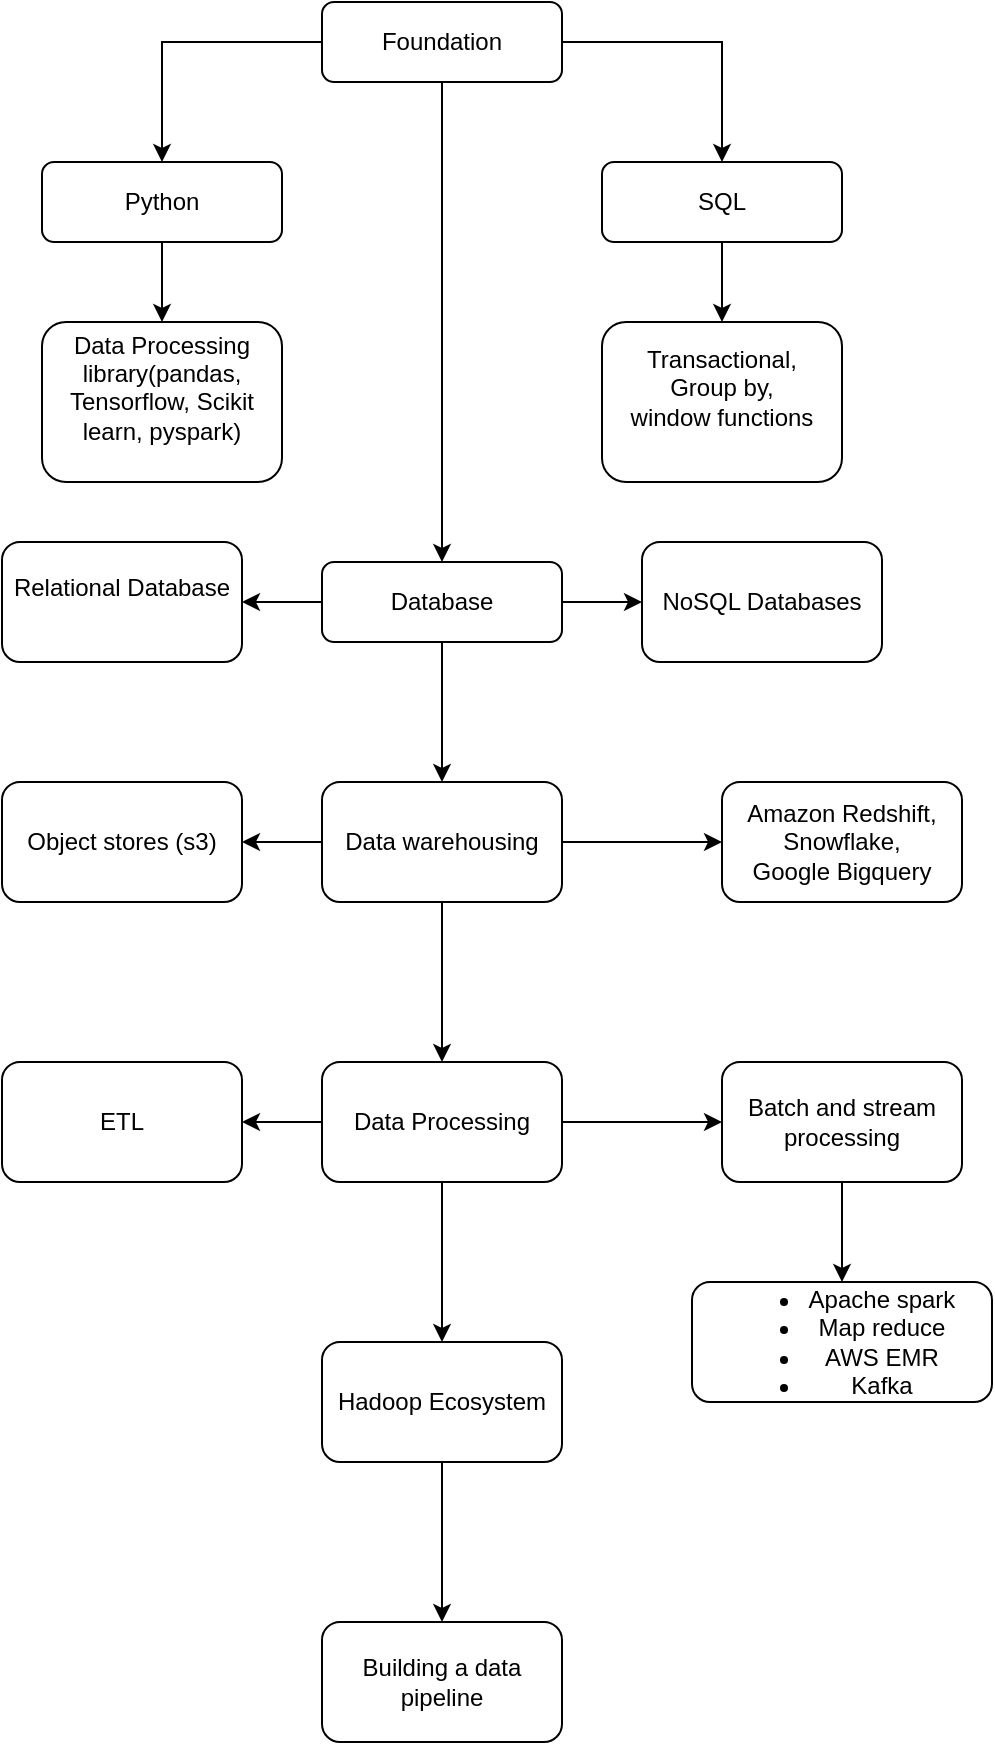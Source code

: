 <mxfile version="24.3.1" type="device">
  <diagram id="C5RBs43oDa-KdzZeNtuy" name="Page-1">
    <mxGraphModel dx="880" dy="481" grid="1" gridSize="10" guides="1" tooltips="1" connect="1" arrows="1" fold="1" page="1" pageScale="1" pageWidth="827" pageHeight="1169" math="0" shadow="0">
      <root>
        <mxCell id="WIyWlLk6GJQsqaUBKTNV-0" />
        <mxCell id="WIyWlLk6GJQsqaUBKTNV-1" parent="WIyWlLk6GJQsqaUBKTNV-0" />
        <mxCell id="kbwg7CoSisO7idz7Fo6P-8" style="edgeStyle=orthogonalEdgeStyle;rounded=0;orthogonalLoop=1;jettySize=auto;html=1;entryX=0.5;entryY=0;entryDx=0;entryDy=0;" edge="1" parent="WIyWlLk6GJQsqaUBKTNV-1" source="WIyWlLk6GJQsqaUBKTNV-3" target="WIyWlLk6GJQsqaUBKTNV-7">
          <mxGeometry relative="1" as="geometry" />
        </mxCell>
        <mxCell id="kbwg7CoSisO7idz7Fo6P-9" style="edgeStyle=orthogonalEdgeStyle;rounded=0;orthogonalLoop=1;jettySize=auto;html=1;" edge="1" parent="WIyWlLk6GJQsqaUBKTNV-1" source="WIyWlLk6GJQsqaUBKTNV-3" target="kbwg7CoSisO7idz7Fo6P-0">
          <mxGeometry relative="1" as="geometry" />
        </mxCell>
        <mxCell id="kbwg7CoSisO7idz7Fo6P-17" style="edgeStyle=orthogonalEdgeStyle;rounded=0;orthogonalLoop=1;jettySize=auto;html=1;entryX=0.5;entryY=0;entryDx=0;entryDy=0;" edge="1" parent="WIyWlLk6GJQsqaUBKTNV-1" source="WIyWlLk6GJQsqaUBKTNV-3" target="kbwg7CoSisO7idz7Fo6P-12">
          <mxGeometry relative="1" as="geometry" />
        </mxCell>
        <mxCell id="WIyWlLk6GJQsqaUBKTNV-3" value="Foundation" style="rounded=1;whiteSpace=wrap;html=1;fontSize=12;glass=0;strokeWidth=1;shadow=0;" parent="WIyWlLk6GJQsqaUBKTNV-1" vertex="1">
          <mxGeometry x="160" y="80" width="120" height="40" as="geometry" />
        </mxCell>
        <mxCell id="kbwg7CoSisO7idz7Fo6P-6" style="edgeStyle=orthogonalEdgeStyle;rounded=0;orthogonalLoop=1;jettySize=auto;html=1;" edge="1" parent="WIyWlLk6GJQsqaUBKTNV-1" source="WIyWlLk6GJQsqaUBKTNV-7">
          <mxGeometry relative="1" as="geometry">
            <mxPoint x="80" y="240" as="targetPoint" />
          </mxGeometry>
        </mxCell>
        <mxCell id="WIyWlLk6GJQsqaUBKTNV-7" value="Python" style="rounded=1;whiteSpace=wrap;html=1;fontSize=12;glass=0;strokeWidth=1;shadow=0;" parent="WIyWlLk6GJQsqaUBKTNV-1" vertex="1">
          <mxGeometry x="20" y="160" width="120" height="40" as="geometry" />
        </mxCell>
        <mxCell id="kbwg7CoSisO7idz7Fo6P-11" value="" style="edgeStyle=orthogonalEdgeStyle;rounded=0;orthogonalLoop=1;jettySize=auto;html=1;" edge="1" parent="WIyWlLk6GJQsqaUBKTNV-1" source="kbwg7CoSisO7idz7Fo6P-0" target="kbwg7CoSisO7idz7Fo6P-10">
          <mxGeometry relative="1" as="geometry" />
        </mxCell>
        <mxCell id="kbwg7CoSisO7idz7Fo6P-0" value="SQL" style="rounded=1;whiteSpace=wrap;html=1;fontSize=12;glass=0;strokeWidth=1;shadow=0;" vertex="1" parent="WIyWlLk6GJQsqaUBKTNV-1">
          <mxGeometry x="300" y="160" width="120" height="40" as="geometry" />
        </mxCell>
        <mxCell id="kbwg7CoSisO7idz7Fo6P-7" value="Data Processing library(pandas, Tensorflow, Scikit learn, pyspark)&lt;div&gt;&lt;div&gt;&lt;br&gt;&lt;/div&gt;&lt;/div&gt;" style="rounded=1;whiteSpace=wrap;html=1;" vertex="1" parent="WIyWlLk6GJQsqaUBKTNV-1">
          <mxGeometry x="20" y="240" width="120" height="80" as="geometry" />
        </mxCell>
        <mxCell id="kbwg7CoSisO7idz7Fo6P-10" value="Transactional,&lt;br&gt;Group by,&lt;br&gt;window functions&lt;div&gt;&lt;br&gt;&lt;/div&gt;" style="rounded=1;whiteSpace=wrap;html=1;fontSize=12;glass=0;strokeWidth=1;shadow=0;" vertex="1" parent="WIyWlLk6GJQsqaUBKTNV-1">
          <mxGeometry x="300" y="240" width="120" height="80" as="geometry" />
        </mxCell>
        <mxCell id="kbwg7CoSisO7idz7Fo6P-14" value="" style="edgeStyle=orthogonalEdgeStyle;rounded=0;orthogonalLoop=1;jettySize=auto;html=1;" edge="1" parent="WIyWlLk6GJQsqaUBKTNV-1" source="kbwg7CoSisO7idz7Fo6P-12" target="kbwg7CoSisO7idz7Fo6P-13">
          <mxGeometry relative="1" as="geometry" />
        </mxCell>
        <mxCell id="kbwg7CoSisO7idz7Fo6P-16" value="" style="edgeStyle=orthogonalEdgeStyle;rounded=0;orthogonalLoop=1;jettySize=auto;html=1;" edge="1" parent="WIyWlLk6GJQsqaUBKTNV-1" source="kbwg7CoSisO7idz7Fo6P-12" target="kbwg7CoSisO7idz7Fo6P-15">
          <mxGeometry relative="1" as="geometry" />
        </mxCell>
        <mxCell id="kbwg7CoSisO7idz7Fo6P-20" value="" style="edgeStyle=orthogonalEdgeStyle;rounded=0;orthogonalLoop=1;jettySize=auto;html=1;" edge="1" parent="WIyWlLk6GJQsqaUBKTNV-1" source="kbwg7CoSisO7idz7Fo6P-12" target="kbwg7CoSisO7idz7Fo6P-19">
          <mxGeometry relative="1" as="geometry" />
        </mxCell>
        <mxCell id="kbwg7CoSisO7idz7Fo6P-12" value="&lt;div&gt;Database&lt;/div&gt;" style="rounded=1;whiteSpace=wrap;html=1;" vertex="1" parent="WIyWlLk6GJQsqaUBKTNV-1">
          <mxGeometry x="160" y="360" width="120" height="40" as="geometry" />
        </mxCell>
        <mxCell id="kbwg7CoSisO7idz7Fo6P-13" value="Relational Database&lt;div&gt;&lt;br&gt;&lt;/div&gt;" style="whiteSpace=wrap;html=1;rounded=1;" vertex="1" parent="WIyWlLk6GJQsqaUBKTNV-1">
          <mxGeometry y="350" width="120" height="60" as="geometry" />
        </mxCell>
        <mxCell id="kbwg7CoSisO7idz7Fo6P-15" value="NoSQL Databases" style="whiteSpace=wrap;html=1;rounded=1;" vertex="1" parent="WIyWlLk6GJQsqaUBKTNV-1">
          <mxGeometry x="320" y="350" width="120" height="60" as="geometry" />
        </mxCell>
        <mxCell id="kbwg7CoSisO7idz7Fo6P-22" value="" style="edgeStyle=orthogonalEdgeStyle;rounded=0;orthogonalLoop=1;jettySize=auto;html=1;" edge="1" parent="WIyWlLk6GJQsqaUBKTNV-1" source="kbwg7CoSisO7idz7Fo6P-19" target="kbwg7CoSisO7idz7Fo6P-21">
          <mxGeometry relative="1" as="geometry" />
        </mxCell>
        <mxCell id="kbwg7CoSisO7idz7Fo6P-24" value="" style="edgeStyle=orthogonalEdgeStyle;rounded=0;orthogonalLoop=1;jettySize=auto;html=1;" edge="1" parent="WIyWlLk6GJQsqaUBKTNV-1" source="kbwg7CoSisO7idz7Fo6P-19" target="kbwg7CoSisO7idz7Fo6P-23">
          <mxGeometry relative="1" as="geometry" />
        </mxCell>
        <mxCell id="kbwg7CoSisO7idz7Fo6P-26" value="" style="edgeStyle=orthogonalEdgeStyle;rounded=0;orthogonalLoop=1;jettySize=auto;html=1;" edge="1" parent="WIyWlLk6GJQsqaUBKTNV-1" source="kbwg7CoSisO7idz7Fo6P-19" target="kbwg7CoSisO7idz7Fo6P-25">
          <mxGeometry relative="1" as="geometry" />
        </mxCell>
        <mxCell id="kbwg7CoSisO7idz7Fo6P-19" value="Data warehousing" style="whiteSpace=wrap;html=1;rounded=1;" vertex="1" parent="WIyWlLk6GJQsqaUBKTNV-1">
          <mxGeometry x="160" y="470" width="120" height="60" as="geometry" />
        </mxCell>
        <mxCell id="kbwg7CoSisO7idz7Fo6P-21" value="Object stores (s3)" style="whiteSpace=wrap;html=1;rounded=1;" vertex="1" parent="WIyWlLk6GJQsqaUBKTNV-1">
          <mxGeometry y="470" width="120" height="60" as="geometry" />
        </mxCell>
        <mxCell id="kbwg7CoSisO7idz7Fo6P-23" value="Amazon Redshift, Snowflake,&lt;br&gt;Google&amp;nbsp;&lt;span style=&quot;background-color: initial;&quot;&gt;Bigquery&lt;/span&gt;" style="whiteSpace=wrap;html=1;rounded=1;" vertex="1" parent="WIyWlLk6GJQsqaUBKTNV-1">
          <mxGeometry x="360" y="470" width="120" height="60" as="geometry" />
        </mxCell>
        <mxCell id="kbwg7CoSisO7idz7Fo6P-28" value="" style="edgeStyle=orthogonalEdgeStyle;rounded=0;orthogonalLoop=1;jettySize=auto;html=1;" edge="1" parent="WIyWlLk6GJQsqaUBKTNV-1" source="kbwg7CoSisO7idz7Fo6P-25" target="kbwg7CoSisO7idz7Fo6P-27">
          <mxGeometry relative="1" as="geometry" />
        </mxCell>
        <mxCell id="kbwg7CoSisO7idz7Fo6P-30" value="" style="edgeStyle=orthogonalEdgeStyle;rounded=0;orthogonalLoop=1;jettySize=auto;html=1;" edge="1" parent="WIyWlLk6GJQsqaUBKTNV-1" source="kbwg7CoSisO7idz7Fo6P-25" target="kbwg7CoSisO7idz7Fo6P-29">
          <mxGeometry relative="1" as="geometry" />
        </mxCell>
        <mxCell id="kbwg7CoSisO7idz7Fo6P-34" value="" style="edgeStyle=orthogonalEdgeStyle;rounded=0;orthogonalLoop=1;jettySize=auto;html=1;" edge="1" parent="WIyWlLk6GJQsqaUBKTNV-1" source="kbwg7CoSisO7idz7Fo6P-25" target="kbwg7CoSisO7idz7Fo6P-33">
          <mxGeometry relative="1" as="geometry" />
        </mxCell>
        <mxCell id="kbwg7CoSisO7idz7Fo6P-25" value="Data Processing" style="whiteSpace=wrap;html=1;rounded=1;" vertex="1" parent="WIyWlLk6GJQsqaUBKTNV-1">
          <mxGeometry x="160" y="610" width="120" height="60" as="geometry" />
        </mxCell>
        <mxCell id="kbwg7CoSisO7idz7Fo6P-27" value="ETL" style="whiteSpace=wrap;html=1;rounded=1;" vertex="1" parent="WIyWlLk6GJQsqaUBKTNV-1">
          <mxGeometry y="610" width="120" height="60" as="geometry" />
        </mxCell>
        <mxCell id="kbwg7CoSisO7idz7Fo6P-32" value="" style="edgeStyle=orthogonalEdgeStyle;rounded=0;orthogonalLoop=1;jettySize=auto;html=1;" edge="1" parent="WIyWlLk6GJQsqaUBKTNV-1" source="kbwg7CoSisO7idz7Fo6P-29" target="kbwg7CoSisO7idz7Fo6P-31">
          <mxGeometry relative="1" as="geometry" />
        </mxCell>
        <mxCell id="kbwg7CoSisO7idz7Fo6P-29" value="Batch and stream processing" style="whiteSpace=wrap;html=1;rounded=1;" vertex="1" parent="WIyWlLk6GJQsqaUBKTNV-1">
          <mxGeometry x="360" y="610" width="120" height="60" as="geometry" />
        </mxCell>
        <mxCell id="kbwg7CoSisO7idz7Fo6P-31" value="&lt;ul&gt;&lt;li&gt;Apache spark&lt;/li&gt;&lt;li&gt;Map reduce&lt;/li&gt;&lt;li&gt;AWS EMR&lt;/li&gt;&lt;li&gt;Kafka&lt;/li&gt;&lt;/ul&gt;" style="whiteSpace=wrap;html=1;rounded=1;" vertex="1" parent="WIyWlLk6GJQsqaUBKTNV-1">
          <mxGeometry x="345" y="720" width="150" height="60" as="geometry" />
        </mxCell>
        <mxCell id="kbwg7CoSisO7idz7Fo6P-36" value="" style="edgeStyle=orthogonalEdgeStyle;rounded=0;orthogonalLoop=1;jettySize=auto;html=1;" edge="1" parent="WIyWlLk6GJQsqaUBKTNV-1" source="kbwg7CoSisO7idz7Fo6P-33" target="kbwg7CoSisO7idz7Fo6P-35">
          <mxGeometry relative="1" as="geometry" />
        </mxCell>
        <mxCell id="kbwg7CoSisO7idz7Fo6P-33" value="Hadoop Ecosystem" style="whiteSpace=wrap;html=1;rounded=1;" vertex="1" parent="WIyWlLk6GJQsqaUBKTNV-1">
          <mxGeometry x="160" y="750" width="120" height="60" as="geometry" />
        </mxCell>
        <mxCell id="kbwg7CoSisO7idz7Fo6P-35" value="Building a data pipeline" style="whiteSpace=wrap;html=1;rounded=1;" vertex="1" parent="WIyWlLk6GJQsqaUBKTNV-1">
          <mxGeometry x="160" y="890" width="120" height="60" as="geometry" />
        </mxCell>
      </root>
    </mxGraphModel>
  </diagram>
</mxfile>
